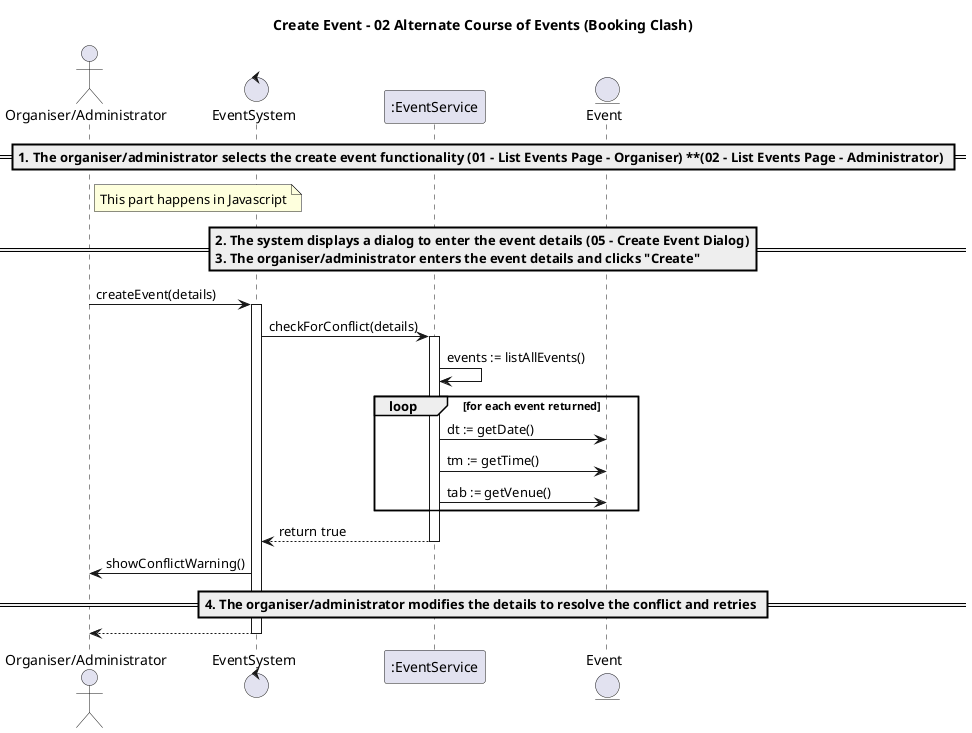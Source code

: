 @startuml
title Create Event - 02 Alternate Course of Events (Booking Clash)

actor "Organiser/Administrator" as OA
control EventSystem as System
participant ":EventService" as Service
entity Event

== 1. The organiser/administrator selects the create event functionality **(01 - List Events Page - Organiser)** **(02 - List Events Page - Administrator) ==
note right of OA: This part happens in Javascript

== 2. The system displays a dialog to enter the event details **(05 - Create Event Dialog)**\n3. The organiser/administrator enters the event details and clicks "Create" ==

OA -> System: createEvent(details)
activate System

System -> Service: checkForConflict(details)
activate Service

Service -> Service: events := listAllEvents()

loop for each event returned
  Service->Event:dt := getDate()
  Service->Event:tm := getTime()
  Service->Event:tab := getVenue()
end


Service --> System: return true
deactivate Service

System -> OA: showConflictWarning()

== 4. The organiser/administrator modifies the details to resolve the conflict and retries ==

System --> OA:
deactivate System

@enduml
